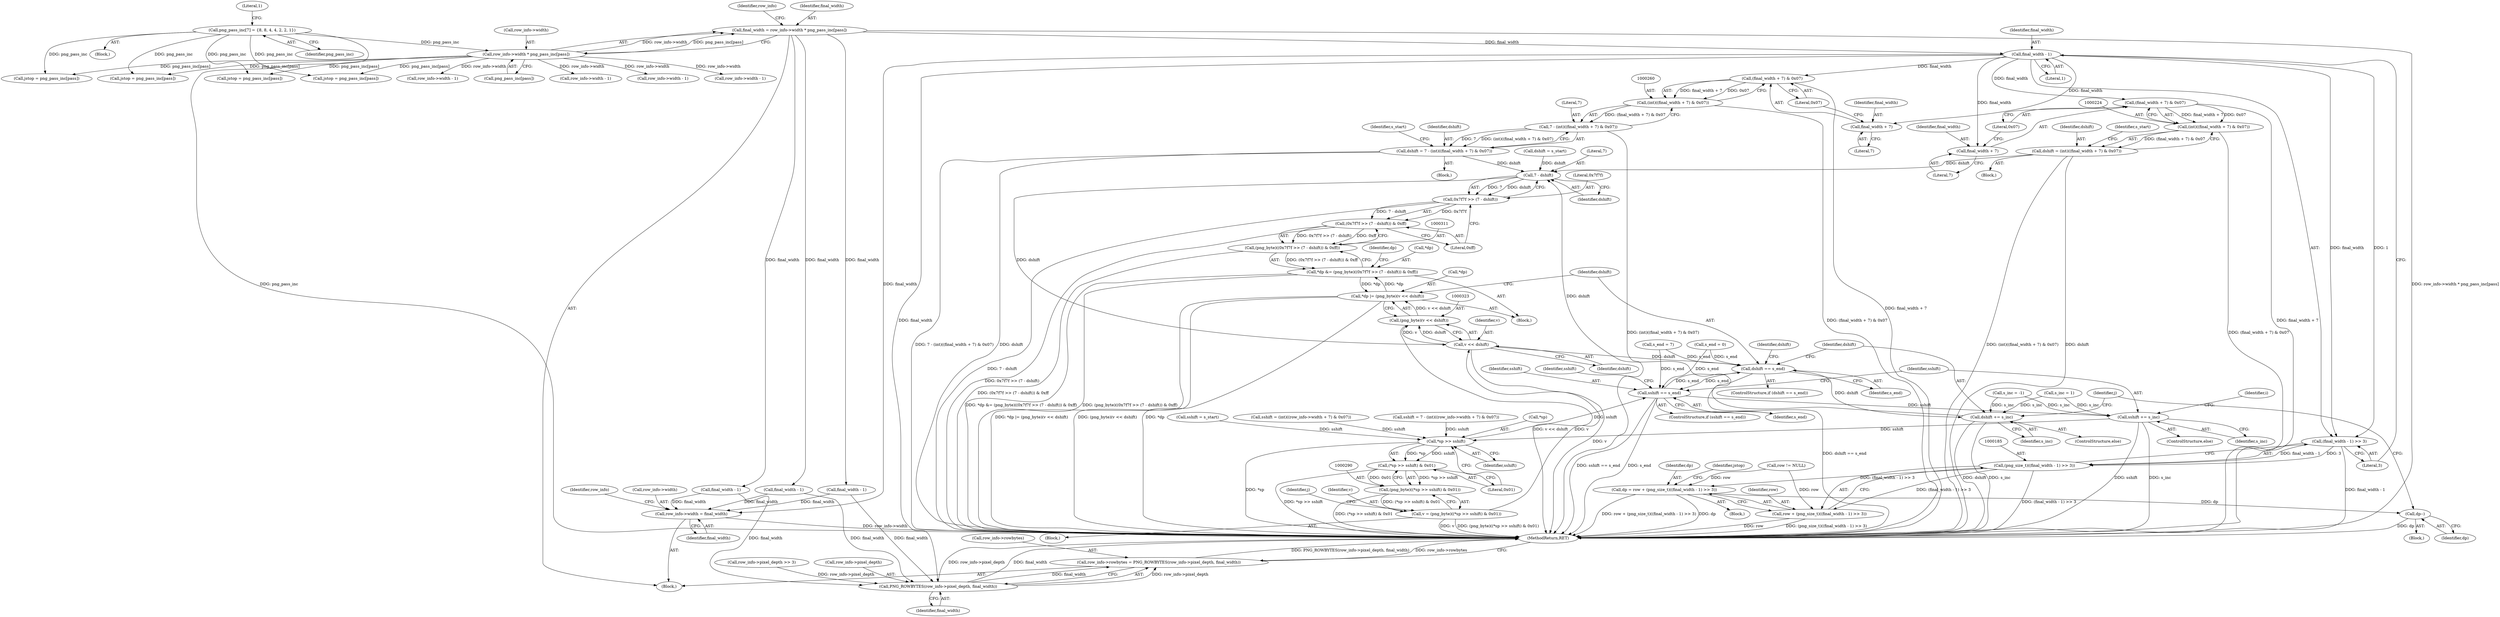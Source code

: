 digraph "0_Chrome_7f3d85b096f66870a15b37c2f40b219b2e292693_10@API" {
"1000187" [label="(Call,final_width - 1)"];
"1000149" [label="(Call,final_width = row_info->width * png_pass_inc[pass])"];
"1000151" [label="(Call,row_info->width * png_pass_inc[pass])"];
"1000134" [label="(Call,png_pass_inc[7] = {8, 8, 4, 4, 2, 2, 1})"];
"1000186" [label="(Call,(final_width - 1) >> 3)"];
"1000184" [label="(Call,(png_size_t)((final_width - 1) >> 3))"];
"1000180" [label="(Call,dp = row + (png_size_t)((final_width - 1) >> 3))"];
"1000335" [label="(Call,dp--)"];
"1000182" [label="(Call,row + (png_size_t)((final_width - 1) >> 3))"];
"1000225" [label="(Call,(final_width + 7) & 0x07)"];
"1000223" [label="(Call,(int)((final_width + 7) & 0x07))"];
"1000221" [label="(Call,dshift = (int)((final_width + 7) & 0x07))"];
"1000315" [label="(Call,7 - dshift)"];
"1000313" [label="(Call,0x7f7f >> (7 - dshift))"];
"1000312" [label="(Call,(0x7f7f >> (7 - dshift)) & 0xff)"];
"1000310" [label="(Call,(png_byte)((0x7f7f >> (7 - dshift)) & 0xff))"];
"1000307" [label="(Call,*dp &= (png_byte)((0x7f7f >> (7 - dshift)) & 0xff))"];
"1000319" [label="(Call,*dp |= (png_byte)(v << dshift))"];
"1000324" [label="(Call,v << dshift)"];
"1000322" [label="(Call,(png_byte)(v << dshift))"];
"1000328" [label="(Call,dshift == s_end)"];
"1000338" [label="(Call,dshift += s_inc)"];
"1000342" [label="(Call,sshift == s_end)"];
"1000352" [label="(Call,sshift += s_inc)"];
"1000292" [label="(Call,*sp >> sshift)"];
"1000291" [label="(Call,(*sp >> sshift) & 0x01)"];
"1000289" [label="(Call,(png_byte)((*sp >> sshift) & 0x01))"];
"1000287" [label="(Call,v = (png_byte)((*sp >> sshift) & 0x01))"];
"1000226" [label="(Call,final_width + 7)"];
"1000261" [label="(Call,(final_width + 7) & 0x07)"];
"1000259" [label="(Call,(int)((final_width + 7) & 0x07))"];
"1000257" [label="(Call,7 - (int)((final_width + 7) & 0x07))"];
"1000255" [label="(Call,dshift = 7 - (int)((final_width + 7) & 0x07))"];
"1000262" [label="(Call,final_width + 7)"];
"1000840" [label="(Call,row_info->width = final_width)"];
"1000849" [label="(Call,PNG_ROWBYTES(row_info->pixel_depth, final_width))"];
"1000845" [label="(Call,row_info->rowbytes = PNG_ROWBYTES(row_info->pixel_depth, final_width))"];
"1000288" [label="(Identifier,v)"];
"1000233" [label="(Call,s_end = 0)"];
"1000333" [label="(Identifier,dshift)"];
"1000327" [label="(ControlStructure,if (dshift == s_end))"];
"1000320" [label="(Call,*dp)"];
"1000258" [label="(Literal,7)"];
"1000257" [label="(Call,7 - (int)((final_width + 7) & 0x07))"];
"1000341" [label="(ControlStructure,if (sshift == s_end))"];
"1000326" [label="(Identifier,dshift)"];
"1000164" [label="(Block,)"];
"1000261" [label="(Call,(final_width + 7) & 0x07)"];
"1000317" [label="(Identifier,dshift)"];
"1000295" [label="(Identifier,sshift)"];
"1000592" [label="(Call,jstop = png_pass_inc[pass])"];
"1000313" [label="(Call,0x7f7f >> (7 - dshift))"];
"1000293" [label="(Call,*sp)"];
"1000225" [label="(Call,(final_width + 7) & 0x07)"];
"1000267" [label="(Identifier,s_start)"];
"1000173" [label="(Call,row_info->width - 1)"];
"1000763" [label="(Call,row_info->pixel_depth >> 3)"];
"1000296" [label="(Literal,0x01)"];
"1000337" [label="(ControlStructure,else)"];
"1000182" [label="(Call,row + (png_size_t)((final_width - 1) >> 3))"];
"1000322" [label="(Call,(png_byte)(v << dshift))"];
"1000581" [label="(Call,final_width - 1)"];
"1000160" [label="(Identifier,row_info)"];
"1000346" [label="(Call,sshift = s_start)"];
"1000228" [label="(Literal,7)"];
"1000790" [label="(Call,final_width - 1)"];
"1000264" [label="(Literal,7)"];
"1000331" [label="(Block,)"];
"1000263" [label="(Identifier,final_width)"];
"1000795" [label="(Call,jstop = png_pass_inc[pass])"];
"1000229" [label="(Literal,0x07)"];
"1000567" [label="(Call,row_info->width - 1)"];
"1000850" [label="(Call,row_info->pixel_depth)"];
"1000269" [label="(Call,s_end = 7)"];
"1000844" [label="(Identifier,final_width)"];
"1000840" [label="(Call,row_info->width = final_width)"];
"1000287" [label="(Call,v = (png_byte)((*sp >> sshift) & 0x01))"];
"1000321" [label="(Identifier,dp)"];
"1000343" [label="(Identifier,sshift)"];
"1000265" [label="(Literal,0x07)"];
"1000328" [label="(Call,dshift == s_end)"];
"1000137" [label="(Literal,1)"];
"1000255" [label="(Call,dshift = 7 - (int)((final_width + 7) & 0x07))"];
"1000305" [label="(Identifier,j)"];
"1000231" [label="(Identifier,s_start)"];
"1000152" [label="(Call,row_info->width)"];
"1000310" [label="(Call,(png_byte)((0x7f7f >> (7 - dshift)) & 0xff))"];
"1000190" [label="(Literal,3)"];
"1000189" [label="(Literal,1)"];
"1000306" [label="(Block,)"];
"1000845" [label="(Call,row_info->rowbytes = PNG_ROWBYTES(row_info->pixel_depth, final_width))"];
"1000272" [label="(Call,s_inc = 1)"];
"1000180" [label="(Call,dp = row + (png_size_t)((final_width - 1) >> 3))"];
"1000155" [label="(Call,png_pass_inc[pass])"];
"1000262" [label="(Call,final_width + 7)"];
"1000226" [label="(Call,final_width + 7)"];
"1000259" [label="(Call,(int)((final_width + 7) & 0x07))"];
"1000147" [label="(Block,)"];
"1000236" [label="(Call,s_inc = -1)"];
"1000223" [label="(Call,(int)((final_width + 7) & 0x07))"];
"1000344" [label="(Identifier,s_end)"];
"1000329" [label="(Identifier,dshift)"];
"1000289" [label="(Call,(png_byte)((*sp >> sshift) & 0x01))"];
"1000222" [label="(Identifier,dshift)"];
"1000347" [label="(Identifier,sshift)"];
"1000141" [label="(Call,row != NULL)"];
"1000340" [label="(Identifier,s_inc)"];
"1000221" [label="(Call,dshift = (int)((final_width + 7) & 0x07))"];
"1000183" [label="(Identifier,row)"];
"1000210" [label="(Call,sshift = (int)((row_info->width + 7) & 0x07))"];
"1000198" [label="(Identifier,jstop)"];
"1000776" [label="(Call,row_info->width - 1)"];
"1000256" [label="(Identifier,dshift)"];
"1000841" [label="(Call,row_info->width)"];
"1000390" [label="(Call,jstop = png_pass_inc[pass])"];
"1000849" [label="(Call,PNG_ROWBYTES(row_info->pixel_depth, final_width))"];
"1000338" [label="(Call,dshift += s_inc)"];
"1000299" [label="(Identifier,j)"];
"1000151" [label="(Call,row_info->width * png_pass_inc[pass])"];
"1000314" [label="(Literal,0x7f7f)"];
"1000854" [label="(MethodReturn,RET)"];
"1000324" [label="(Call,v << dshift)"];
"1000339" [label="(Identifier,dshift)"];
"1000181" [label="(Identifier,dp)"];
"1000209" [label="(Block,)"];
"1000366" [label="(Call,row_info->width - 1)"];
"1000325" [label="(Identifier,v)"];
"1000227" [label="(Identifier,final_width)"];
"1000307" [label="(Call,*dp &= (png_byte)((0x7f7f >> (7 - dshift)) & 0xff))"];
"1000134" [label="(Call,png_pass_inc[7] = {8, 8, 4, 4, 2, 2, 1})"];
"1000846" [label="(Call,row_info->rowbytes)"];
"1000353" [label="(Identifier,sshift)"];
"1000319" [label="(Call,*dp |= (png_byte)(v << dshift))"];
"1000380" [label="(Call,final_width - 1)"];
"1000315" [label="(Call,7 - dshift)"];
"1000135" [label="(Identifier,png_pass_inc)"];
"1000285" [label="(Identifier,i)"];
"1000292" [label="(Call,*sp >> sshift)"];
"1000188" [label="(Identifier,final_width)"];
"1000318" [label="(Literal,0xff)"];
"1000186" [label="(Call,(final_width - 1) >> 3)"];
"1000342" [label="(Call,sshift == s_end)"];
"1000291" [label="(Call,(*sp >> sshift) & 0x01)"];
"1000308" [label="(Call,*dp)"];
"1000241" [label="(Block,)"];
"1000197" [label="(Call,jstop = png_pass_inc[pass])"];
"1000149" [label="(Call,final_width = row_info->width * png_pass_inc[pass])"];
"1000312" [label="(Call,(0x7f7f >> (7 - dshift)) & 0xff)"];
"1000354" [label="(Identifier,s_inc)"];
"1000352" [label="(Call,sshift += s_inc)"];
"1000187" [label="(Call,final_width - 1)"];
"1000150" [label="(Identifier,final_width)"];
"1000105" [label="(Block,)"];
"1000336" [label="(Identifier,dp)"];
"1000847" [label="(Identifier,row_info)"];
"1000286" [label="(Block,)"];
"1000853" [label="(Identifier,final_width)"];
"1000242" [label="(Call,sshift = 7 - (int)((row_info->width + 7) & 0x07))"];
"1000332" [label="(Call,dshift = s_start)"];
"1000330" [label="(Identifier,s_end)"];
"1000335" [label="(Call,dp--)"];
"1000316" [label="(Literal,7)"];
"1000351" [label="(ControlStructure,else)"];
"1000184" [label="(Call,(png_size_t)((final_width - 1) >> 3))"];
"1000187" -> "1000186"  [label="AST: "];
"1000187" -> "1000189"  [label="CFG: "];
"1000188" -> "1000187"  [label="AST: "];
"1000189" -> "1000187"  [label="AST: "];
"1000190" -> "1000187"  [label="CFG: "];
"1000187" -> "1000186"  [label="DDG: final_width"];
"1000187" -> "1000186"  [label="DDG: 1"];
"1000149" -> "1000187"  [label="DDG: final_width"];
"1000187" -> "1000225"  [label="DDG: final_width"];
"1000187" -> "1000226"  [label="DDG: final_width"];
"1000187" -> "1000261"  [label="DDG: final_width"];
"1000187" -> "1000262"  [label="DDG: final_width"];
"1000187" -> "1000840"  [label="DDG: final_width"];
"1000187" -> "1000849"  [label="DDG: final_width"];
"1000149" -> "1000147"  [label="AST: "];
"1000149" -> "1000151"  [label="CFG: "];
"1000150" -> "1000149"  [label="AST: "];
"1000151" -> "1000149"  [label="AST: "];
"1000160" -> "1000149"  [label="CFG: "];
"1000149" -> "1000854"  [label="DDG: row_info->width * png_pass_inc[pass]"];
"1000151" -> "1000149"  [label="DDG: row_info->width"];
"1000151" -> "1000149"  [label="DDG: png_pass_inc[pass]"];
"1000149" -> "1000380"  [label="DDG: final_width"];
"1000149" -> "1000581"  [label="DDG: final_width"];
"1000149" -> "1000790"  [label="DDG: final_width"];
"1000151" -> "1000155"  [label="CFG: "];
"1000152" -> "1000151"  [label="AST: "];
"1000155" -> "1000151"  [label="AST: "];
"1000134" -> "1000151"  [label="DDG: png_pass_inc"];
"1000151" -> "1000173"  [label="DDG: row_info->width"];
"1000151" -> "1000197"  [label="DDG: png_pass_inc[pass]"];
"1000151" -> "1000366"  [label="DDG: row_info->width"];
"1000151" -> "1000390"  [label="DDG: png_pass_inc[pass]"];
"1000151" -> "1000567"  [label="DDG: row_info->width"];
"1000151" -> "1000592"  [label="DDG: png_pass_inc[pass]"];
"1000151" -> "1000776"  [label="DDG: row_info->width"];
"1000151" -> "1000795"  [label="DDG: png_pass_inc[pass]"];
"1000134" -> "1000105"  [label="AST: "];
"1000134" -> "1000135"  [label="CFG: "];
"1000135" -> "1000134"  [label="AST: "];
"1000137" -> "1000134"  [label="CFG: "];
"1000134" -> "1000854"  [label="DDG: png_pass_inc"];
"1000134" -> "1000197"  [label="DDG: png_pass_inc"];
"1000134" -> "1000390"  [label="DDG: png_pass_inc"];
"1000134" -> "1000592"  [label="DDG: png_pass_inc"];
"1000134" -> "1000795"  [label="DDG: png_pass_inc"];
"1000186" -> "1000184"  [label="AST: "];
"1000186" -> "1000190"  [label="CFG: "];
"1000190" -> "1000186"  [label="AST: "];
"1000184" -> "1000186"  [label="CFG: "];
"1000186" -> "1000854"  [label="DDG: final_width - 1"];
"1000186" -> "1000184"  [label="DDG: final_width - 1"];
"1000186" -> "1000184"  [label="DDG: 3"];
"1000184" -> "1000182"  [label="AST: "];
"1000185" -> "1000184"  [label="AST: "];
"1000182" -> "1000184"  [label="CFG: "];
"1000184" -> "1000854"  [label="DDG: (final_width - 1) >> 3"];
"1000184" -> "1000180"  [label="DDG: (final_width - 1) >> 3"];
"1000184" -> "1000182"  [label="DDG: (final_width - 1) >> 3"];
"1000180" -> "1000164"  [label="AST: "];
"1000180" -> "1000182"  [label="CFG: "];
"1000181" -> "1000180"  [label="AST: "];
"1000182" -> "1000180"  [label="AST: "];
"1000198" -> "1000180"  [label="CFG: "];
"1000180" -> "1000854"  [label="DDG: row + (png_size_t)((final_width - 1) >> 3)"];
"1000180" -> "1000854"  [label="DDG: dp"];
"1000141" -> "1000180"  [label="DDG: row"];
"1000180" -> "1000335"  [label="DDG: dp"];
"1000335" -> "1000331"  [label="AST: "];
"1000335" -> "1000336"  [label="CFG: "];
"1000336" -> "1000335"  [label="AST: "];
"1000305" -> "1000335"  [label="CFG: "];
"1000335" -> "1000854"  [label="DDG: dp"];
"1000183" -> "1000182"  [label="AST: "];
"1000182" -> "1000854"  [label="DDG: (png_size_t)((final_width - 1) >> 3)"];
"1000182" -> "1000854"  [label="DDG: row"];
"1000141" -> "1000182"  [label="DDG: row"];
"1000225" -> "1000223"  [label="AST: "];
"1000225" -> "1000229"  [label="CFG: "];
"1000226" -> "1000225"  [label="AST: "];
"1000229" -> "1000225"  [label="AST: "];
"1000223" -> "1000225"  [label="CFG: "];
"1000225" -> "1000854"  [label="DDG: final_width + 7"];
"1000225" -> "1000223"  [label="DDG: final_width + 7"];
"1000225" -> "1000223"  [label="DDG: 0x07"];
"1000223" -> "1000221"  [label="AST: "];
"1000224" -> "1000223"  [label="AST: "];
"1000221" -> "1000223"  [label="CFG: "];
"1000223" -> "1000854"  [label="DDG: (final_width + 7) & 0x07"];
"1000223" -> "1000221"  [label="DDG: (final_width + 7) & 0x07"];
"1000221" -> "1000209"  [label="AST: "];
"1000222" -> "1000221"  [label="AST: "];
"1000231" -> "1000221"  [label="CFG: "];
"1000221" -> "1000854"  [label="DDG: (int)((final_width + 7) & 0x07)"];
"1000221" -> "1000854"  [label="DDG: dshift"];
"1000221" -> "1000315"  [label="DDG: dshift"];
"1000315" -> "1000313"  [label="AST: "];
"1000315" -> "1000317"  [label="CFG: "];
"1000316" -> "1000315"  [label="AST: "];
"1000317" -> "1000315"  [label="AST: "];
"1000313" -> "1000315"  [label="CFG: "];
"1000315" -> "1000313"  [label="DDG: 7"];
"1000315" -> "1000313"  [label="DDG: dshift"];
"1000338" -> "1000315"  [label="DDG: dshift"];
"1000332" -> "1000315"  [label="DDG: dshift"];
"1000255" -> "1000315"  [label="DDG: dshift"];
"1000315" -> "1000324"  [label="DDG: dshift"];
"1000313" -> "1000312"  [label="AST: "];
"1000314" -> "1000313"  [label="AST: "];
"1000318" -> "1000313"  [label="CFG: "];
"1000313" -> "1000854"  [label="DDG: 7 - dshift"];
"1000313" -> "1000312"  [label="DDG: 0x7f7f"];
"1000313" -> "1000312"  [label="DDG: 7 - dshift"];
"1000312" -> "1000310"  [label="AST: "];
"1000312" -> "1000318"  [label="CFG: "];
"1000318" -> "1000312"  [label="AST: "];
"1000310" -> "1000312"  [label="CFG: "];
"1000312" -> "1000854"  [label="DDG: 0x7f7f >> (7 - dshift)"];
"1000312" -> "1000310"  [label="DDG: 0x7f7f >> (7 - dshift)"];
"1000312" -> "1000310"  [label="DDG: 0xff"];
"1000310" -> "1000307"  [label="AST: "];
"1000311" -> "1000310"  [label="AST: "];
"1000307" -> "1000310"  [label="CFG: "];
"1000310" -> "1000854"  [label="DDG: (0x7f7f >> (7 - dshift)) & 0xff"];
"1000310" -> "1000307"  [label="DDG: (0x7f7f >> (7 - dshift)) & 0xff"];
"1000307" -> "1000306"  [label="AST: "];
"1000308" -> "1000307"  [label="AST: "];
"1000321" -> "1000307"  [label="CFG: "];
"1000307" -> "1000854"  [label="DDG: (png_byte)((0x7f7f >> (7 - dshift)) & 0xff)"];
"1000307" -> "1000854"  [label="DDG: *dp &= (png_byte)((0x7f7f >> (7 - dshift)) & 0xff)"];
"1000319" -> "1000307"  [label="DDG: *dp"];
"1000307" -> "1000319"  [label="DDG: *dp"];
"1000319" -> "1000306"  [label="AST: "];
"1000319" -> "1000322"  [label="CFG: "];
"1000320" -> "1000319"  [label="AST: "];
"1000322" -> "1000319"  [label="AST: "];
"1000329" -> "1000319"  [label="CFG: "];
"1000319" -> "1000854"  [label="DDG: *dp |= (png_byte)(v << dshift)"];
"1000319" -> "1000854"  [label="DDG: (png_byte)(v << dshift)"];
"1000319" -> "1000854"  [label="DDG: *dp"];
"1000322" -> "1000319"  [label="DDG: v << dshift"];
"1000324" -> "1000322"  [label="AST: "];
"1000324" -> "1000326"  [label="CFG: "];
"1000325" -> "1000324"  [label="AST: "];
"1000326" -> "1000324"  [label="AST: "];
"1000322" -> "1000324"  [label="CFG: "];
"1000324" -> "1000854"  [label="DDG: v"];
"1000324" -> "1000322"  [label="DDG: v"];
"1000324" -> "1000322"  [label="DDG: dshift"];
"1000287" -> "1000324"  [label="DDG: v"];
"1000324" -> "1000328"  [label="DDG: dshift"];
"1000323" -> "1000322"  [label="AST: "];
"1000322" -> "1000854"  [label="DDG: v << dshift"];
"1000328" -> "1000327"  [label="AST: "];
"1000328" -> "1000330"  [label="CFG: "];
"1000329" -> "1000328"  [label="AST: "];
"1000330" -> "1000328"  [label="AST: "];
"1000333" -> "1000328"  [label="CFG: "];
"1000339" -> "1000328"  [label="CFG: "];
"1000328" -> "1000854"  [label="DDG: dshift == s_end"];
"1000342" -> "1000328"  [label="DDG: s_end"];
"1000233" -> "1000328"  [label="DDG: s_end"];
"1000269" -> "1000328"  [label="DDG: s_end"];
"1000328" -> "1000338"  [label="DDG: dshift"];
"1000328" -> "1000342"  [label="DDG: s_end"];
"1000338" -> "1000337"  [label="AST: "];
"1000338" -> "1000340"  [label="CFG: "];
"1000339" -> "1000338"  [label="AST: "];
"1000340" -> "1000338"  [label="AST: "];
"1000305" -> "1000338"  [label="CFG: "];
"1000338" -> "1000854"  [label="DDG: dshift"];
"1000338" -> "1000854"  [label="DDG: s_inc"];
"1000236" -> "1000338"  [label="DDG: s_inc"];
"1000272" -> "1000338"  [label="DDG: s_inc"];
"1000342" -> "1000341"  [label="AST: "];
"1000342" -> "1000344"  [label="CFG: "];
"1000343" -> "1000342"  [label="AST: "];
"1000344" -> "1000342"  [label="AST: "];
"1000347" -> "1000342"  [label="CFG: "];
"1000353" -> "1000342"  [label="CFG: "];
"1000342" -> "1000854"  [label="DDG: s_end"];
"1000342" -> "1000854"  [label="DDG: sshift == s_end"];
"1000292" -> "1000342"  [label="DDG: sshift"];
"1000233" -> "1000342"  [label="DDG: s_end"];
"1000269" -> "1000342"  [label="DDG: s_end"];
"1000342" -> "1000352"  [label="DDG: sshift"];
"1000352" -> "1000351"  [label="AST: "];
"1000352" -> "1000354"  [label="CFG: "];
"1000353" -> "1000352"  [label="AST: "];
"1000354" -> "1000352"  [label="AST: "];
"1000285" -> "1000352"  [label="CFG: "];
"1000352" -> "1000854"  [label="DDG: sshift"];
"1000352" -> "1000854"  [label="DDG: s_inc"];
"1000352" -> "1000292"  [label="DDG: sshift"];
"1000236" -> "1000352"  [label="DDG: s_inc"];
"1000272" -> "1000352"  [label="DDG: s_inc"];
"1000292" -> "1000291"  [label="AST: "];
"1000292" -> "1000295"  [label="CFG: "];
"1000293" -> "1000292"  [label="AST: "];
"1000295" -> "1000292"  [label="AST: "];
"1000296" -> "1000292"  [label="CFG: "];
"1000292" -> "1000854"  [label="DDG: *sp"];
"1000292" -> "1000291"  [label="DDG: *sp"];
"1000292" -> "1000291"  [label="DDG: sshift"];
"1000346" -> "1000292"  [label="DDG: sshift"];
"1000210" -> "1000292"  [label="DDG: sshift"];
"1000242" -> "1000292"  [label="DDG: sshift"];
"1000291" -> "1000289"  [label="AST: "];
"1000291" -> "1000296"  [label="CFG: "];
"1000296" -> "1000291"  [label="AST: "];
"1000289" -> "1000291"  [label="CFG: "];
"1000291" -> "1000854"  [label="DDG: *sp >> sshift"];
"1000291" -> "1000289"  [label="DDG: *sp >> sshift"];
"1000291" -> "1000289"  [label="DDG: 0x01"];
"1000289" -> "1000287"  [label="AST: "];
"1000290" -> "1000289"  [label="AST: "];
"1000287" -> "1000289"  [label="CFG: "];
"1000289" -> "1000854"  [label="DDG: (*sp >> sshift) & 0x01"];
"1000289" -> "1000287"  [label="DDG: (*sp >> sshift) & 0x01"];
"1000287" -> "1000286"  [label="AST: "];
"1000288" -> "1000287"  [label="AST: "];
"1000299" -> "1000287"  [label="CFG: "];
"1000287" -> "1000854"  [label="DDG: (png_byte)((*sp >> sshift) & 0x01)"];
"1000287" -> "1000854"  [label="DDG: v"];
"1000226" -> "1000228"  [label="CFG: "];
"1000227" -> "1000226"  [label="AST: "];
"1000228" -> "1000226"  [label="AST: "];
"1000229" -> "1000226"  [label="CFG: "];
"1000261" -> "1000259"  [label="AST: "];
"1000261" -> "1000265"  [label="CFG: "];
"1000262" -> "1000261"  [label="AST: "];
"1000265" -> "1000261"  [label="AST: "];
"1000259" -> "1000261"  [label="CFG: "];
"1000261" -> "1000854"  [label="DDG: final_width + 7"];
"1000261" -> "1000259"  [label="DDG: final_width + 7"];
"1000261" -> "1000259"  [label="DDG: 0x07"];
"1000259" -> "1000257"  [label="AST: "];
"1000260" -> "1000259"  [label="AST: "];
"1000257" -> "1000259"  [label="CFG: "];
"1000259" -> "1000854"  [label="DDG: (final_width + 7) & 0x07"];
"1000259" -> "1000257"  [label="DDG: (final_width + 7) & 0x07"];
"1000257" -> "1000255"  [label="AST: "];
"1000258" -> "1000257"  [label="AST: "];
"1000255" -> "1000257"  [label="CFG: "];
"1000257" -> "1000854"  [label="DDG: (int)((final_width + 7) & 0x07)"];
"1000257" -> "1000255"  [label="DDG: 7"];
"1000257" -> "1000255"  [label="DDG: (int)((final_width + 7) & 0x07)"];
"1000255" -> "1000241"  [label="AST: "];
"1000256" -> "1000255"  [label="AST: "];
"1000267" -> "1000255"  [label="CFG: "];
"1000255" -> "1000854"  [label="DDG: 7 - (int)((final_width + 7) & 0x07)"];
"1000255" -> "1000854"  [label="DDG: dshift"];
"1000262" -> "1000264"  [label="CFG: "];
"1000263" -> "1000262"  [label="AST: "];
"1000264" -> "1000262"  [label="AST: "];
"1000265" -> "1000262"  [label="CFG: "];
"1000840" -> "1000147"  [label="AST: "];
"1000840" -> "1000844"  [label="CFG: "];
"1000841" -> "1000840"  [label="AST: "];
"1000844" -> "1000840"  [label="AST: "];
"1000847" -> "1000840"  [label="CFG: "];
"1000840" -> "1000854"  [label="DDG: row_info->width"];
"1000790" -> "1000840"  [label="DDG: final_width"];
"1000581" -> "1000840"  [label="DDG: final_width"];
"1000380" -> "1000840"  [label="DDG: final_width"];
"1000849" -> "1000845"  [label="AST: "];
"1000849" -> "1000853"  [label="CFG: "];
"1000850" -> "1000849"  [label="AST: "];
"1000853" -> "1000849"  [label="AST: "];
"1000845" -> "1000849"  [label="CFG: "];
"1000849" -> "1000854"  [label="DDG: row_info->pixel_depth"];
"1000849" -> "1000854"  [label="DDG: final_width"];
"1000849" -> "1000845"  [label="DDG: row_info->pixel_depth"];
"1000849" -> "1000845"  [label="DDG: final_width"];
"1000763" -> "1000849"  [label="DDG: row_info->pixel_depth"];
"1000790" -> "1000849"  [label="DDG: final_width"];
"1000581" -> "1000849"  [label="DDG: final_width"];
"1000380" -> "1000849"  [label="DDG: final_width"];
"1000845" -> "1000147"  [label="AST: "];
"1000846" -> "1000845"  [label="AST: "];
"1000854" -> "1000845"  [label="CFG: "];
"1000845" -> "1000854"  [label="DDG: PNG_ROWBYTES(row_info->pixel_depth, final_width)"];
"1000845" -> "1000854"  [label="DDG: row_info->rowbytes"];
}
